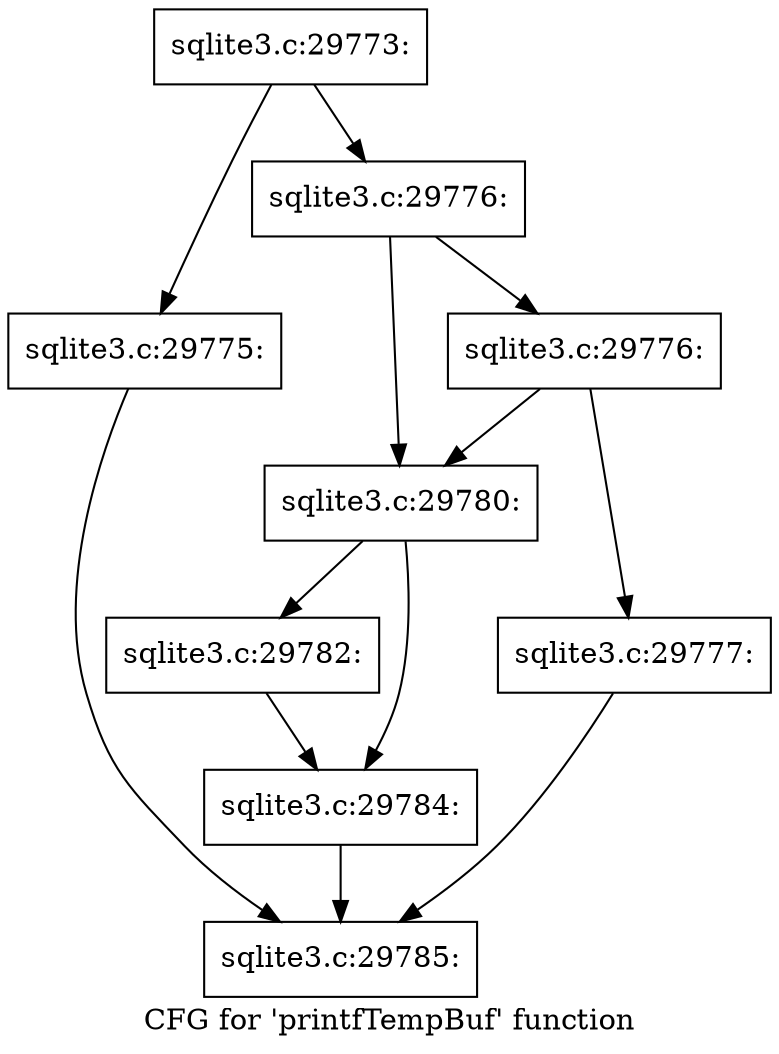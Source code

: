 digraph "CFG for 'printfTempBuf' function" {
	label="CFG for 'printfTempBuf' function";

	Node0x55c0f6fbb000 [shape=record,label="{sqlite3.c:29773:}"];
	Node0x55c0f6fbb000 -> Node0x55c0f6fbf050;
	Node0x55c0f6fbb000 -> Node0x55c0f6fbf0a0;
	Node0x55c0f6fbf050 [shape=record,label="{sqlite3.c:29775:}"];
	Node0x55c0f6fbf050 -> Node0x55c0f6fbe360;
	Node0x55c0f6fbf0a0 [shape=record,label="{sqlite3.c:29776:}"];
	Node0x55c0f6fbf0a0 -> Node0x55c0f6fbf620;
	Node0x55c0f6fbf0a0 -> Node0x55c0f6fbf5d0;
	Node0x55c0f6fbf620 [shape=record,label="{sqlite3.c:29776:}"];
	Node0x55c0f6fbf620 -> Node0x55c0f6fbf580;
	Node0x55c0f6fbf620 -> Node0x55c0f6fbf5d0;
	Node0x55c0f6fbf580 [shape=record,label="{sqlite3.c:29777:}"];
	Node0x55c0f6fbf580 -> Node0x55c0f6fbe360;
	Node0x55c0f6fbf5d0 [shape=record,label="{sqlite3.c:29780:}"];
	Node0x55c0f6fbf5d0 -> Node0x55c0f4e52550;
	Node0x55c0f6fbf5d0 -> Node0x55c0f6fc0760;
	Node0x55c0f4e52550 [shape=record,label="{sqlite3.c:29782:}"];
	Node0x55c0f4e52550 -> Node0x55c0f6fc0760;
	Node0x55c0f6fc0760 [shape=record,label="{sqlite3.c:29784:}"];
	Node0x55c0f6fc0760 -> Node0x55c0f6fbe360;
	Node0x55c0f6fbe360 [shape=record,label="{sqlite3.c:29785:}"];
}
